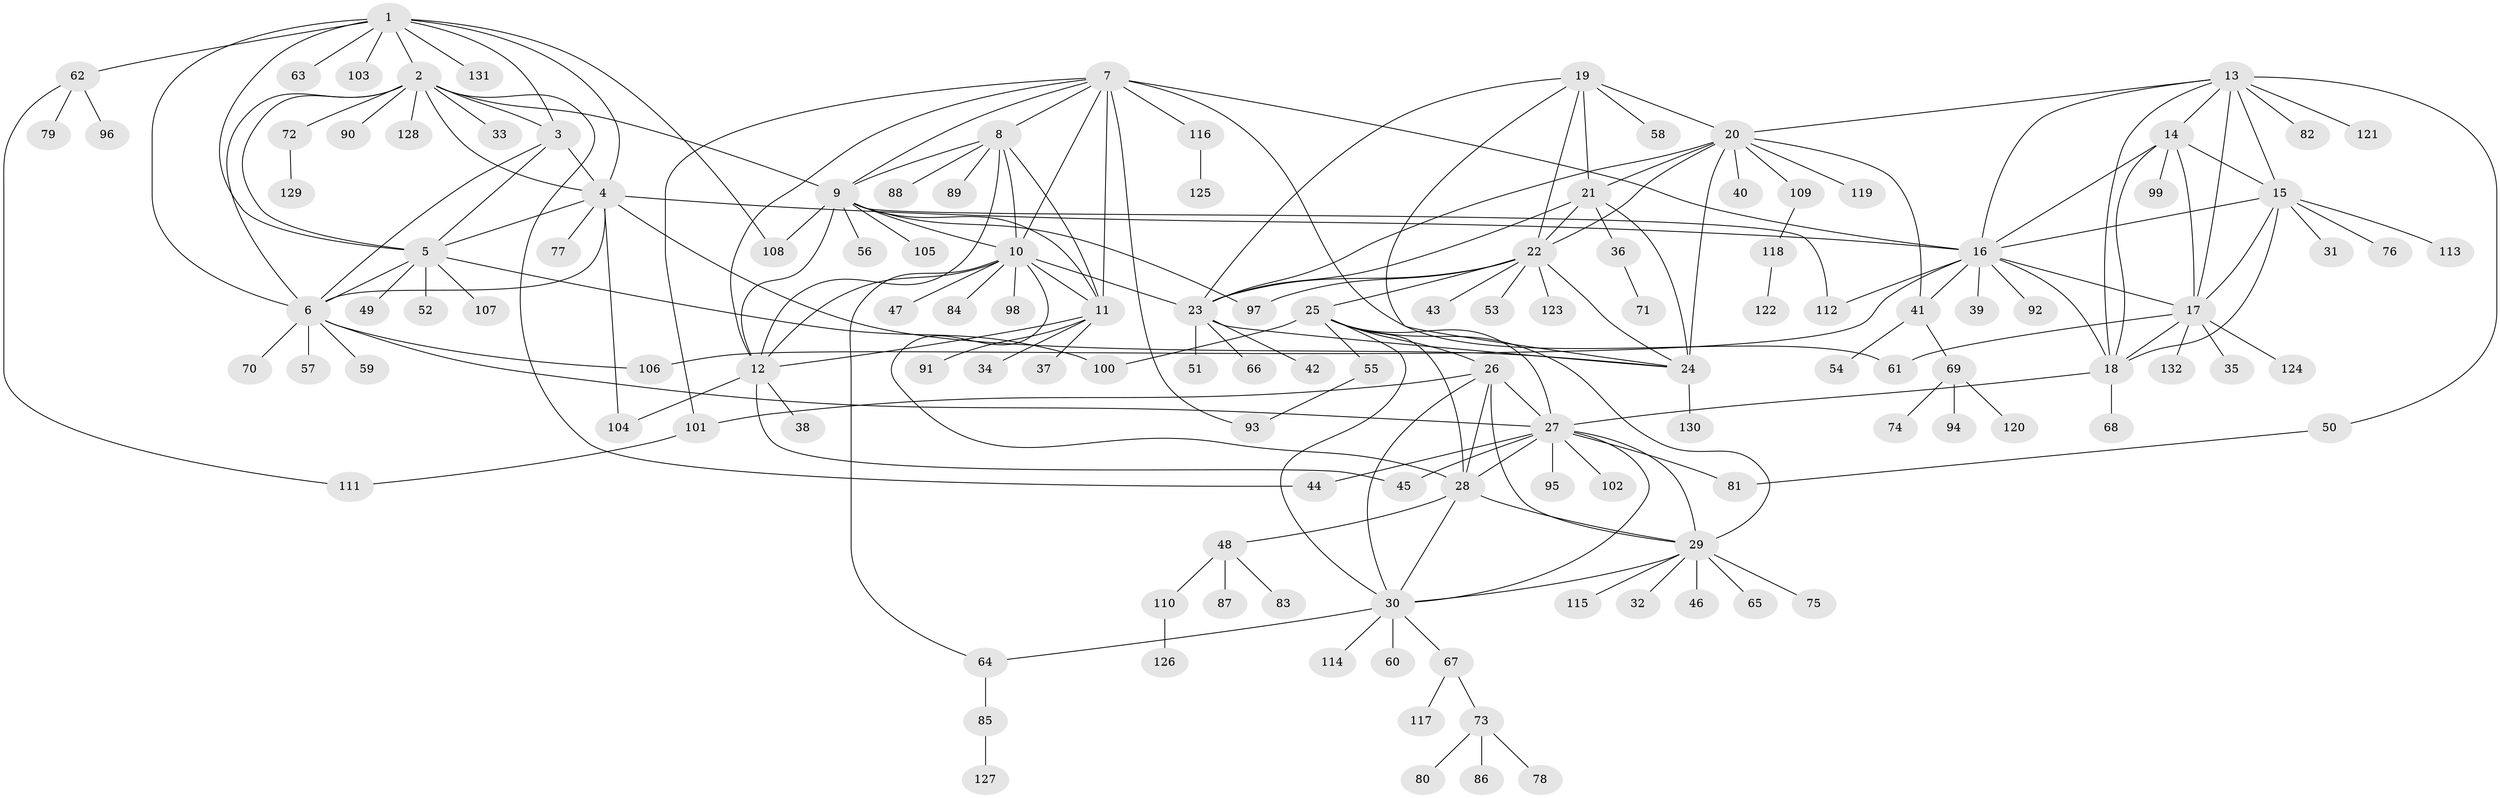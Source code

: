 // Generated by graph-tools (version 1.1) at 2025/15/03/09/25 04:15:55]
// undirected, 132 vertices, 202 edges
graph export_dot {
graph [start="1"]
  node [color=gray90,style=filled];
  1;
  2;
  3;
  4;
  5;
  6;
  7;
  8;
  9;
  10;
  11;
  12;
  13;
  14;
  15;
  16;
  17;
  18;
  19;
  20;
  21;
  22;
  23;
  24;
  25;
  26;
  27;
  28;
  29;
  30;
  31;
  32;
  33;
  34;
  35;
  36;
  37;
  38;
  39;
  40;
  41;
  42;
  43;
  44;
  45;
  46;
  47;
  48;
  49;
  50;
  51;
  52;
  53;
  54;
  55;
  56;
  57;
  58;
  59;
  60;
  61;
  62;
  63;
  64;
  65;
  66;
  67;
  68;
  69;
  70;
  71;
  72;
  73;
  74;
  75;
  76;
  77;
  78;
  79;
  80;
  81;
  82;
  83;
  84;
  85;
  86;
  87;
  88;
  89;
  90;
  91;
  92;
  93;
  94;
  95;
  96;
  97;
  98;
  99;
  100;
  101;
  102;
  103;
  104;
  105;
  106;
  107;
  108;
  109;
  110;
  111;
  112;
  113;
  114;
  115;
  116;
  117;
  118;
  119;
  120;
  121;
  122;
  123;
  124;
  125;
  126;
  127;
  128;
  129;
  130;
  131;
  132;
  1 -- 2;
  1 -- 3;
  1 -- 4;
  1 -- 5;
  1 -- 6;
  1 -- 62;
  1 -- 63;
  1 -- 103;
  1 -- 108;
  1 -- 131;
  2 -- 3;
  2 -- 4;
  2 -- 5;
  2 -- 6;
  2 -- 9;
  2 -- 33;
  2 -- 44;
  2 -- 72;
  2 -- 90;
  2 -- 128;
  3 -- 4;
  3 -- 5;
  3 -- 6;
  4 -- 5;
  4 -- 6;
  4 -- 16;
  4 -- 24;
  4 -- 77;
  4 -- 104;
  5 -- 6;
  5 -- 49;
  5 -- 52;
  5 -- 100;
  5 -- 107;
  6 -- 27;
  6 -- 57;
  6 -- 59;
  6 -- 70;
  6 -- 106;
  7 -- 8;
  7 -- 9;
  7 -- 10;
  7 -- 11;
  7 -- 12;
  7 -- 16;
  7 -- 61;
  7 -- 93;
  7 -- 101;
  7 -- 116;
  8 -- 9;
  8 -- 10;
  8 -- 11;
  8 -- 12;
  8 -- 88;
  8 -- 89;
  9 -- 10;
  9 -- 11;
  9 -- 12;
  9 -- 56;
  9 -- 97;
  9 -- 105;
  9 -- 108;
  9 -- 112;
  10 -- 11;
  10 -- 12;
  10 -- 23;
  10 -- 28;
  10 -- 47;
  10 -- 64;
  10 -- 84;
  10 -- 98;
  11 -- 12;
  11 -- 34;
  11 -- 37;
  11 -- 91;
  12 -- 38;
  12 -- 45;
  12 -- 104;
  13 -- 14;
  13 -- 15;
  13 -- 16;
  13 -- 17;
  13 -- 18;
  13 -- 20;
  13 -- 50;
  13 -- 82;
  13 -- 121;
  14 -- 15;
  14 -- 16;
  14 -- 17;
  14 -- 18;
  14 -- 99;
  15 -- 16;
  15 -- 17;
  15 -- 18;
  15 -- 31;
  15 -- 76;
  15 -- 113;
  16 -- 17;
  16 -- 18;
  16 -- 39;
  16 -- 41;
  16 -- 92;
  16 -- 106;
  16 -- 112;
  17 -- 18;
  17 -- 35;
  17 -- 61;
  17 -- 124;
  17 -- 132;
  18 -- 27;
  18 -- 68;
  19 -- 20;
  19 -- 21;
  19 -- 22;
  19 -- 23;
  19 -- 24;
  19 -- 58;
  20 -- 21;
  20 -- 22;
  20 -- 23;
  20 -- 24;
  20 -- 40;
  20 -- 41;
  20 -- 109;
  20 -- 119;
  21 -- 22;
  21 -- 23;
  21 -- 24;
  21 -- 36;
  22 -- 23;
  22 -- 24;
  22 -- 25;
  22 -- 43;
  22 -- 53;
  22 -- 97;
  22 -- 123;
  23 -- 24;
  23 -- 42;
  23 -- 51;
  23 -- 66;
  24 -- 130;
  25 -- 26;
  25 -- 27;
  25 -- 28;
  25 -- 29;
  25 -- 30;
  25 -- 55;
  25 -- 100;
  26 -- 27;
  26 -- 28;
  26 -- 29;
  26 -- 30;
  26 -- 101;
  27 -- 28;
  27 -- 29;
  27 -- 30;
  27 -- 44;
  27 -- 45;
  27 -- 81;
  27 -- 95;
  27 -- 102;
  28 -- 29;
  28 -- 30;
  28 -- 48;
  29 -- 30;
  29 -- 32;
  29 -- 46;
  29 -- 65;
  29 -- 75;
  29 -- 115;
  30 -- 60;
  30 -- 64;
  30 -- 67;
  30 -- 114;
  36 -- 71;
  41 -- 54;
  41 -- 69;
  48 -- 83;
  48 -- 87;
  48 -- 110;
  50 -- 81;
  55 -- 93;
  62 -- 79;
  62 -- 96;
  62 -- 111;
  64 -- 85;
  67 -- 73;
  67 -- 117;
  69 -- 74;
  69 -- 94;
  69 -- 120;
  72 -- 129;
  73 -- 78;
  73 -- 80;
  73 -- 86;
  85 -- 127;
  101 -- 111;
  109 -- 118;
  110 -- 126;
  116 -- 125;
  118 -- 122;
}
